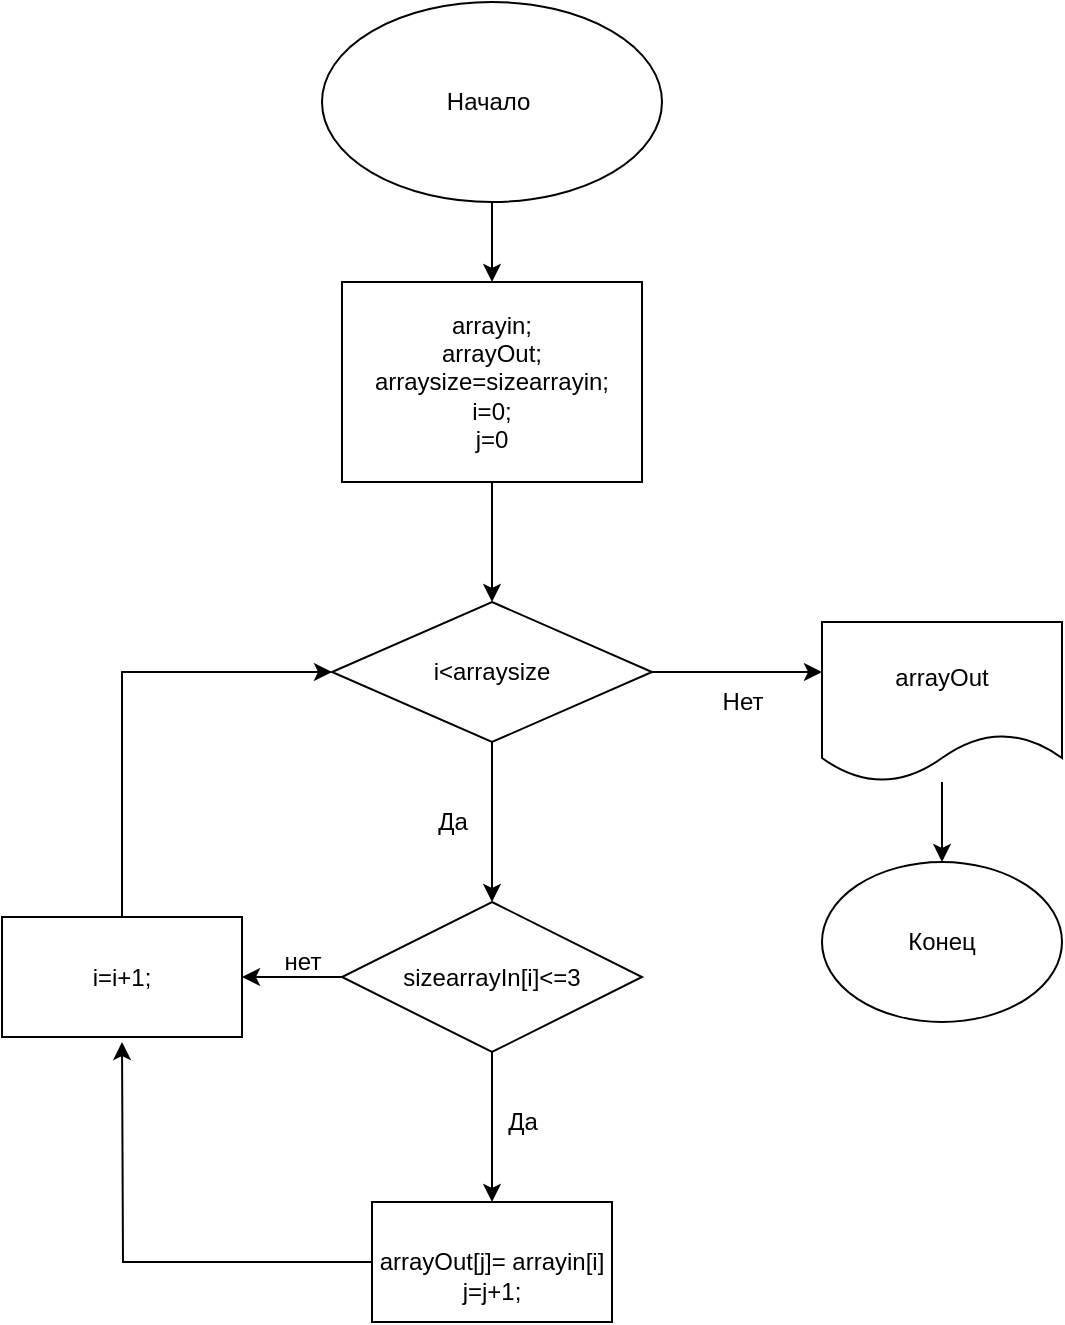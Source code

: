 <mxfile version="19.0.3" type="device"><diagram id="apFfg2ZSQHqYslF2S1Mw" name="Страница 1"><mxGraphModel dx="1102" dy="835" grid="1" gridSize="10" guides="1" tooltips="1" connect="1" arrows="1" fold="1" page="1" pageScale="1" pageWidth="827" pageHeight="1169" math="0" shadow="0"><root><mxCell id="0"/><mxCell id="1" parent="0"/><mxCell id="10K8-VENE211dFiI5AiM-3" value="Конец" style="ellipse;whiteSpace=wrap;html=1;" parent="1" vertex="1"><mxGeometry x="480" y="480" width="120" height="80" as="geometry"/></mxCell><mxCell id="10K8-VENE211dFiI5AiM-25" value="" style="edgeStyle=orthogonalEdgeStyle;rounded=0;orthogonalLoop=1;jettySize=auto;html=1;" parent="1" source="10K8-VENE211dFiI5AiM-4" target="10K8-VENE211dFiI5AiM-21" edge="1"><mxGeometry relative="1" as="geometry"/></mxCell><mxCell id="10K8-VENE211dFiI5AiM-4" value="Начало&amp;nbsp;" style="ellipse;whiteSpace=wrap;html=1;" parent="1" vertex="1"><mxGeometry x="230" y="50" width="170" height="100" as="geometry"/></mxCell><mxCell id="10K8-VENE211dFiI5AiM-27" value="" style="edgeStyle=orthogonalEdgeStyle;rounded=0;orthogonalLoop=1;jettySize=auto;html=1;" parent="1" source="10K8-VENE211dFiI5AiM-11" target="10K8-VENE211dFiI5AiM-16" edge="1"><mxGeometry relative="1" as="geometry"><Array as="points"><mxPoint x="470" y="385"/><mxPoint x="470" y="385"/></Array></mxGeometry></mxCell><mxCell id="10K8-VENE211dFiI5AiM-34" value="" style="edgeStyle=orthogonalEdgeStyle;rounded=0;orthogonalLoop=1;jettySize=auto;html=1;" parent="1" source="10K8-VENE211dFiI5AiM-11" target="10K8-VENE211dFiI5AiM-13" edge="1"><mxGeometry relative="1" as="geometry"/></mxCell><mxCell id="10K8-VENE211dFiI5AiM-11" value="i&amp;lt;arraysize" style="rhombus;whiteSpace=wrap;html=1;" parent="1" vertex="1"><mxGeometry x="235" y="350" width="160" height="70" as="geometry"/></mxCell><mxCell id="10K8-VENE211dFiI5AiM-35" value="" style="edgeStyle=orthogonalEdgeStyle;rounded=0;orthogonalLoop=1;jettySize=auto;html=1;" parent="1" source="10K8-VENE211dFiI5AiM-13" target="10K8-VENE211dFiI5AiM-24" edge="1"><mxGeometry relative="1" as="geometry"/></mxCell><mxCell id="10K8-VENE211dFiI5AiM-36" value="" style="edgeStyle=orthogonalEdgeStyle;rounded=0;orthogonalLoop=1;jettySize=auto;html=1;" parent="1" source="10K8-VENE211dFiI5AiM-13" target="10K8-VENE211dFiI5AiM-23" edge="1"><mxGeometry relative="1" as="geometry"/></mxCell><mxCell id="10K8-VENE211dFiI5AiM-13" value="sizearrayIn[i]&amp;lt;=3" style="rhombus;whiteSpace=wrap;html=1;" parent="1" vertex="1"><mxGeometry x="240" y="500" width="150" height="75" as="geometry"/></mxCell><mxCell id="10K8-VENE211dFiI5AiM-28" value="" style="edgeStyle=orthogonalEdgeStyle;rounded=0;orthogonalLoop=1;jettySize=auto;html=1;" parent="1" source="10K8-VENE211dFiI5AiM-16" target="10K8-VENE211dFiI5AiM-3" edge="1"><mxGeometry relative="1" as="geometry"/></mxCell><mxCell id="10K8-VENE211dFiI5AiM-16" value="&lt;span style=&quot;&quot;&gt;arrayOut&lt;/span&gt;" style="shape=document;whiteSpace=wrap;html=1;boundedLbl=1;" parent="1" vertex="1"><mxGeometry x="480" y="360" width="120" height="80" as="geometry"/></mxCell><mxCell id="10K8-VENE211dFiI5AiM-26" value="" style="edgeStyle=orthogonalEdgeStyle;rounded=0;orthogonalLoop=1;jettySize=auto;html=1;" parent="1" source="10K8-VENE211dFiI5AiM-21" target="10K8-VENE211dFiI5AiM-11" edge="1"><mxGeometry relative="1" as="geometry"/></mxCell><mxCell id="10K8-VENE211dFiI5AiM-21" value="&lt;span style=&quot;&quot;&gt;arrayin;&lt;/span&gt;&lt;br style=&quot;&quot;&gt;&lt;span style=&quot;&quot;&gt;arrayOut;&lt;/span&gt;&lt;br style=&quot;&quot;&gt;&lt;span style=&quot;&quot;&gt;arraysize=sizearrayin;&lt;/span&gt;&lt;br style=&quot;&quot;&gt;&lt;span style=&quot;&quot;&gt;i=0;&lt;/span&gt;&lt;br style=&quot;&quot;&gt;&lt;span style=&quot;&quot;&gt;j=0&lt;/span&gt;" style="rounded=0;whiteSpace=wrap;html=1;" parent="1" vertex="1"><mxGeometry x="240" y="190" width="150" height="100" as="geometry"/></mxCell><mxCell id="10K8-VENE211dFiI5AiM-38" style="edgeStyle=orthogonalEdgeStyle;rounded=0;orthogonalLoop=1;jettySize=auto;html=1;exitX=0;exitY=0.5;exitDx=0;exitDy=0;" parent="1" source="10K8-VENE211dFiI5AiM-23" edge="1"><mxGeometry relative="1" as="geometry"><mxPoint x="130" y="570" as="targetPoint"/></mxGeometry></mxCell><mxCell id="10K8-VENE211dFiI5AiM-23" value="&lt;br style=&quot;&quot;&gt;&lt;span style=&quot;&quot;&gt;arrayOut[j]= arrayin[i]&lt;/span&gt;&lt;br style=&quot;&quot;&gt;&lt;span style=&quot;&quot;&gt;j=j+1;&lt;/span&gt;" style="rounded=0;whiteSpace=wrap;html=1;" parent="1" vertex="1"><mxGeometry x="255" y="650" width="120" height="60" as="geometry"/></mxCell><mxCell id="10K8-VENE211dFiI5AiM-33" value="" style="edgeStyle=orthogonalEdgeStyle;rounded=0;orthogonalLoop=1;jettySize=auto;html=1;" parent="1" source="10K8-VENE211dFiI5AiM-24" target="10K8-VENE211dFiI5AiM-11" edge="1"><mxGeometry relative="1" as="geometry"><Array as="points"><mxPoint x="130" y="385"/></Array></mxGeometry></mxCell><mxCell id="10K8-VENE211dFiI5AiM-24" value="i=i+1;" style="rounded=0;whiteSpace=wrap;html=1;" parent="1" vertex="1"><mxGeometry x="70" y="507.5" width="120" height="60" as="geometry"/></mxCell><mxCell id="10K8-VENE211dFiI5AiM-39" value="нет" style="text;html=1;align=center;verticalAlign=middle;resizable=0;points=[];autosize=1;strokeColor=none;fillColor=none;" parent="1" vertex="1"><mxGeometry x="205" y="520" width="30" height="20" as="geometry"/></mxCell><mxCell id="10K8-VENE211dFiI5AiM-40" value="Да" style="text;html=1;align=center;verticalAlign=middle;resizable=0;points=[];autosize=1;strokeColor=none;fillColor=none;" parent="1" vertex="1"><mxGeometry x="315" y="600" width="30" height="20" as="geometry"/></mxCell><mxCell id="10K8-VENE211dFiI5AiM-41" value="Нет" style="text;html=1;align=center;verticalAlign=middle;resizable=0;points=[];autosize=1;strokeColor=none;fillColor=none;" parent="1" vertex="1"><mxGeometry x="420" y="390" width="40" height="20" as="geometry"/></mxCell><mxCell id="10K8-VENE211dFiI5AiM-42" value="Да" style="text;html=1;align=center;verticalAlign=middle;resizable=0;points=[];autosize=1;strokeColor=none;fillColor=none;" parent="1" vertex="1"><mxGeometry x="280" y="450" width="30" height="20" as="geometry"/></mxCell></root></mxGraphModel></diagram></mxfile>